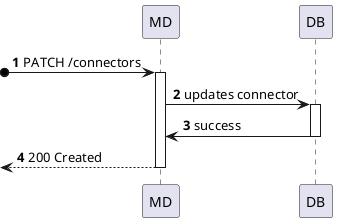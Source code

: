 @startuml us11-level3_processes
autonumber
participant MD as "MD"
participant DB as "DB"

?o-> MD : PATCH /connectors
activate MD

MD -> DB : updates connector
activate DB

DB -> MD : success
deactivate DB

<-- MD : 200 Created
deactivate MD

@enduml